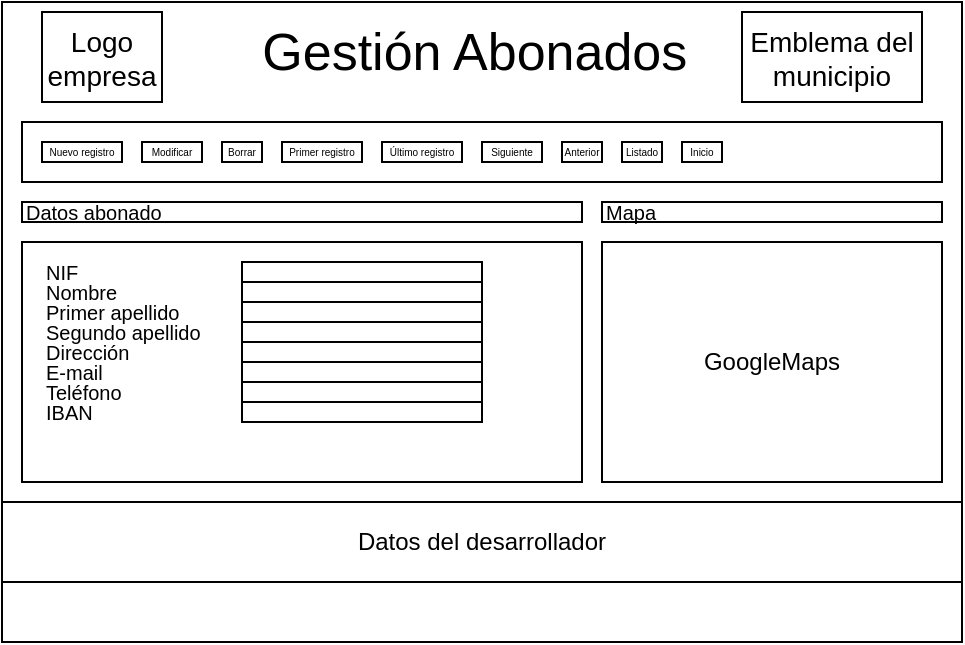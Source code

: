 <mxfile version="20.8.16" type="device"><diagram name="Página-1" id="QMJeihFVOFoNZuXjmqQ7"><mxGraphModel dx="556" dy="322" grid="1" gridSize="10" guides="1" tooltips="1" connect="1" arrows="1" fold="1" page="1" pageScale="1" pageWidth="827" pageHeight="1169" math="0" shadow="0"><root><mxCell id="0"/><mxCell id="1" parent="0"/><mxCell id="-8qV5ioaaNNKJivMugfG-2" value="" style="rounded=0;whiteSpace=wrap;html=1;" parent="1" vertex="1"><mxGeometry x="120" y="400" width="480" height="320" as="geometry"/></mxCell><mxCell id="-8qV5ioaaNNKJivMugfG-9" value="Gestión Abonados&amp;nbsp;" style="text;html=1;strokeColor=none;fillColor=none;align=center;verticalAlign=middle;whiteSpace=wrap;rounded=0;fontSize=26;" parent="1" vertex="1"><mxGeometry x="245" y="400" width="230" height="50" as="geometry"/></mxCell><mxCell id="-8qV5ioaaNNKJivMugfG-10" value="Logo&lt;br style=&quot;font-size: 14px;&quot;&gt;empresa" style="rounded=0;whiteSpace=wrap;html=1;fontSize=14;" parent="1" vertex="1"><mxGeometry x="140" y="405" width="60" height="45" as="geometry"/></mxCell><mxCell id="-8qV5ioaaNNKJivMugfG-13" value="Datos del desarrollador" style="rounded=0;whiteSpace=wrap;html=1;fontSize=12;" parent="1" vertex="1"><mxGeometry x="120" y="650" width="480" height="40" as="geometry"/></mxCell><mxCell id="-8qV5ioaaNNKJivMugfG-5" value="" style="rounded=0;whiteSpace=wrap;html=1;" parent="1" vertex="1"><mxGeometry x="130" y="520" width="280" height="120" as="geometry"/></mxCell><mxCell id="ytZC3XuyxDoieMe7utaz-6" value="" style="rounded=0;whiteSpace=wrap;html=1;" parent="1" vertex="1"><mxGeometry x="130" y="460" width="460" height="30" as="geometry"/></mxCell><mxCell id="ytZC3XuyxDoieMe7utaz-10" value="Emblema del municipio" style="rounded=0;whiteSpace=wrap;html=1;fontSize=14;" parent="1" vertex="1"><mxGeometry x="490" y="405" width="90" height="45" as="geometry"/></mxCell><mxCell id="ChglkMCkqA6sHBODerxc-2" value="GoogleMaps" style="rounded=0;whiteSpace=wrap;html=1;" parent="1" vertex="1"><mxGeometry x="420" y="520" width="170" height="120" as="geometry"/></mxCell><mxCell id="TaPicqsnh14_ie8Zgiqq-4" value="Datos abonado" style="rounded=0;whiteSpace=wrap;html=1;align=left;fontSize=10;" vertex="1" parent="1"><mxGeometry x="130" y="500" width="280" height="10" as="geometry"/></mxCell><mxCell id="TaPicqsnh14_ie8Zgiqq-5" value="Mapa" style="rounded=0;whiteSpace=wrap;html=1;align=left;fontSize=10;" vertex="1" parent="1"><mxGeometry x="420" y="500" width="170" height="10" as="geometry"/></mxCell><mxCell id="TaPicqsnh14_ie8Zgiqq-7" value="" style="rounded=0;whiteSpace=wrap;html=1;" vertex="1" parent="1"><mxGeometry x="240" y="530" width="120" height="10" as="geometry"/></mxCell><mxCell id="TaPicqsnh14_ie8Zgiqq-8" value="" style="rounded=0;whiteSpace=wrap;html=1;" vertex="1" parent="1"><mxGeometry x="240" y="540" width="120" height="10" as="geometry"/></mxCell><mxCell id="TaPicqsnh14_ie8Zgiqq-9" value="" style="rounded=0;whiteSpace=wrap;html=1;" vertex="1" parent="1"><mxGeometry x="240" y="550" width="120" height="10" as="geometry"/></mxCell><mxCell id="TaPicqsnh14_ie8Zgiqq-11" value="" style="rounded=0;whiteSpace=wrap;html=1;" vertex="1" parent="1"><mxGeometry x="240" y="560" width="120" height="10" as="geometry"/></mxCell><mxCell id="TaPicqsnh14_ie8Zgiqq-12" value="" style="rounded=0;whiteSpace=wrap;html=1;" vertex="1" parent="1"><mxGeometry x="240" y="570" width="120" height="10" as="geometry"/></mxCell><mxCell id="TaPicqsnh14_ie8Zgiqq-13" value="" style="rounded=0;whiteSpace=wrap;html=1;" vertex="1" parent="1"><mxGeometry x="240" y="580" width="120" height="10" as="geometry"/></mxCell><mxCell id="TaPicqsnh14_ie8Zgiqq-14" value="" style="rounded=0;whiteSpace=wrap;html=1;" vertex="1" parent="1"><mxGeometry x="240" y="590" width="120" height="10" as="geometry"/></mxCell><mxCell id="TaPicqsnh14_ie8Zgiqq-15" value="" style="rounded=0;whiteSpace=wrap;html=1;" vertex="1" parent="1"><mxGeometry x="240" y="600" width="120" height="10" as="geometry"/></mxCell><mxCell id="TaPicqsnh14_ie8Zgiqq-16" value="NIF" style="text;html=1;strokeColor=none;fillColor=none;align=left;verticalAlign=middle;whiteSpace=wrap;rounded=0;fontSize=10;" vertex="1" parent="1"><mxGeometry x="140" y="530" width="60" height="10" as="geometry"/></mxCell><mxCell id="TaPicqsnh14_ie8Zgiqq-17" value="Nombre" style="text;html=1;strokeColor=none;fillColor=none;align=left;verticalAlign=middle;whiteSpace=wrap;rounded=0;fontSize=10;" vertex="1" parent="1"><mxGeometry x="140" y="540" width="60" height="10" as="geometry"/></mxCell><mxCell id="TaPicqsnh14_ie8Zgiqq-18" value="Primer apellido" style="text;html=1;strokeColor=none;fillColor=none;align=left;verticalAlign=middle;whiteSpace=wrap;rounded=0;fontSize=10;" vertex="1" parent="1"><mxGeometry x="140" y="550" width="90" height="10" as="geometry"/></mxCell><mxCell id="TaPicqsnh14_ie8Zgiqq-19" value="Segundo apellido" style="text;html=1;strokeColor=none;fillColor=none;align=left;verticalAlign=middle;whiteSpace=wrap;rounded=0;fontSize=10;" vertex="1" parent="1"><mxGeometry x="140" y="560" width="110" height="10" as="geometry"/></mxCell><mxCell id="TaPicqsnh14_ie8Zgiqq-20" value="Dirección" style="text;html=1;strokeColor=none;fillColor=none;align=left;verticalAlign=middle;whiteSpace=wrap;rounded=0;fontSize=10;" vertex="1" parent="1"><mxGeometry x="140" y="570" width="60" height="10" as="geometry"/></mxCell><mxCell id="TaPicqsnh14_ie8Zgiqq-21" value="E-mail" style="text;html=1;strokeColor=none;fillColor=none;align=left;verticalAlign=middle;whiteSpace=wrap;rounded=0;fontSize=10;" vertex="1" parent="1"><mxGeometry x="140" y="580" width="60" height="10" as="geometry"/></mxCell><mxCell id="TaPicqsnh14_ie8Zgiqq-22" value="Teléfono" style="text;html=1;strokeColor=none;fillColor=none;align=left;verticalAlign=middle;whiteSpace=wrap;rounded=0;fontSize=10;" vertex="1" parent="1"><mxGeometry x="140" y="590" width="60" height="10" as="geometry"/></mxCell><mxCell id="TaPicqsnh14_ie8Zgiqq-23" value="IBAN" style="text;html=1;strokeColor=none;fillColor=none;align=left;verticalAlign=middle;whiteSpace=wrap;rounded=0;fontSize=10;" vertex="1" parent="1"><mxGeometry x="140" y="600" width="60" height="10" as="geometry"/></mxCell><mxCell id="TaPicqsnh14_ie8Zgiqq-24" value="&lt;font style=&quot;font-size: 5px;&quot;&gt;Nuevo registro&lt;/font&gt;" style="rounded=0;whiteSpace=wrap;html=1;fontSize=7;" vertex="1" parent="1"><mxGeometry x="140" y="470" width="40" height="10" as="geometry"/></mxCell><mxCell id="TaPicqsnh14_ie8Zgiqq-25" value="&lt;font style=&quot;font-size: 5px;&quot;&gt;Modificar&lt;/font&gt;" style="rounded=0;whiteSpace=wrap;html=1;fontSize=7;" vertex="1" parent="1"><mxGeometry x="190" y="470" width="30" height="10" as="geometry"/></mxCell><mxCell id="TaPicqsnh14_ie8Zgiqq-26" value="&lt;font style=&quot;font-size: 5px;&quot;&gt;Borrar&lt;/font&gt;" style="rounded=0;whiteSpace=wrap;html=1;fontSize=7;" vertex="1" parent="1"><mxGeometry x="230" y="470" width="20" height="10" as="geometry"/></mxCell><mxCell id="TaPicqsnh14_ie8Zgiqq-27" value="&lt;font style=&quot;font-size: 5px;&quot;&gt;Primer registro&lt;/font&gt;" style="rounded=0;whiteSpace=wrap;html=1;fontSize=7;" vertex="1" parent="1"><mxGeometry x="260" y="470" width="40" height="10" as="geometry"/></mxCell><mxCell id="TaPicqsnh14_ie8Zgiqq-34" value="&lt;font style=&quot;font-size: 5px;&quot;&gt;Primer registro&lt;/font&gt;" style="rounded=0;whiteSpace=wrap;html=1;fontSize=7;" vertex="1" parent="1"><mxGeometry x="260" y="470" width="40" height="10" as="geometry"/></mxCell><mxCell id="TaPicqsnh14_ie8Zgiqq-36" value="&lt;font style=&quot;font-size: 5px;&quot;&gt;Último registro&lt;/font&gt;" style="rounded=0;whiteSpace=wrap;html=1;fontSize=7;" vertex="1" parent="1"><mxGeometry x="310" y="470" width="40" height="10" as="geometry"/></mxCell><mxCell id="TaPicqsnh14_ie8Zgiqq-37" value="&lt;font style=&quot;font-size: 5px;&quot;&gt;Siguiente&lt;/font&gt;" style="rounded=0;whiteSpace=wrap;html=1;fontSize=7;" vertex="1" parent="1"><mxGeometry x="360" y="470" width="30" height="10" as="geometry"/></mxCell><mxCell id="TaPicqsnh14_ie8Zgiqq-38" value="&lt;font style=&quot;font-size: 5px;&quot;&gt;Anterior&lt;/font&gt;" style="rounded=0;whiteSpace=wrap;html=1;fontSize=7;" vertex="1" parent="1"><mxGeometry x="400" y="470" width="20" height="10" as="geometry"/></mxCell><mxCell id="TaPicqsnh14_ie8Zgiqq-39" value="&lt;font style=&quot;font-size: 5px;&quot;&gt;Listado&lt;/font&gt;" style="rounded=0;whiteSpace=wrap;html=1;fontSize=7;" vertex="1" parent="1"><mxGeometry x="430" y="470" width="20" height="10" as="geometry"/></mxCell><mxCell id="TaPicqsnh14_ie8Zgiqq-40" value="&lt;font style=&quot;font-size: 5px;&quot;&gt;Inicio&lt;/font&gt;" style="rounded=0;whiteSpace=wrap;html=1;fontSize=7;" vertex="1" parent="1"><mxGeometry x="460" y="470" width="20" height="10" as="geometry"/></mxCell></root></mxGraphModel></diagram></mxfile>